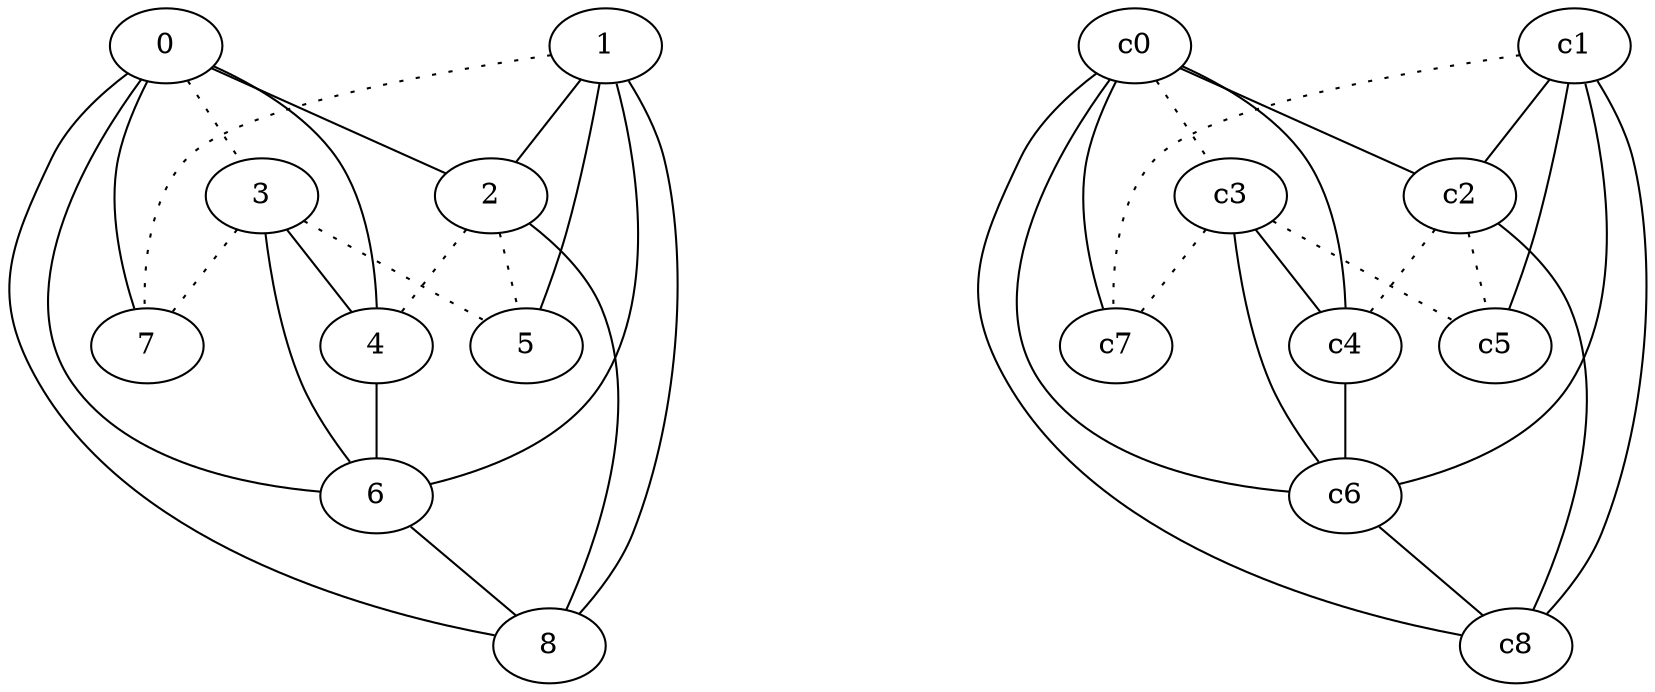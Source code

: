 graph {
a0[label=0];
a1[label=1];
a2[label=2];
a3[label=3];
a4[label=4];
a5[label=5];
a6[label=6];
a7[label=7];
a8[label=8];
a0 -- a2;
a0 -- a3 [style=dotted];
a0 -- a4;
a0 -- a6;
a0 -- a7;
a0 -- a8;
a1 -- a2;
a1 -- a5;
a1 -- a6;
a1 -- a7 [style=dotted];
a1 -- a8;
a2 -- a4 [style=dotted];
a2 -- a5 [style=dotted];
a2 -- a8;
a3 -- a4;
a3 -- a5 [style=dotted];
a3 -- a6;
a3 -- a7 [style=dotted];
a4 -- a6;
a6 -- a8;
c0 -- c2;
c0 -- c3 [style=dotted];
c0 -- c4;
c0 -- c6;
c0 -- c7;
c0 -- c8;
c1 -- c2;
c1 -- c5;
c1 -- c6;
c1 -- c7 [style=dotted];
c1 -- c8;
c2 -- c4 [style=dotted];
c2 -- c5 [style=dotted];
c2 -- c8;
c3 -- c4;
c3 -- c5 [style=dotted];
c3 -- c6;
c3 -- c7 [style=dotted];
c4 -- c6;
c6 -- c8;
}

